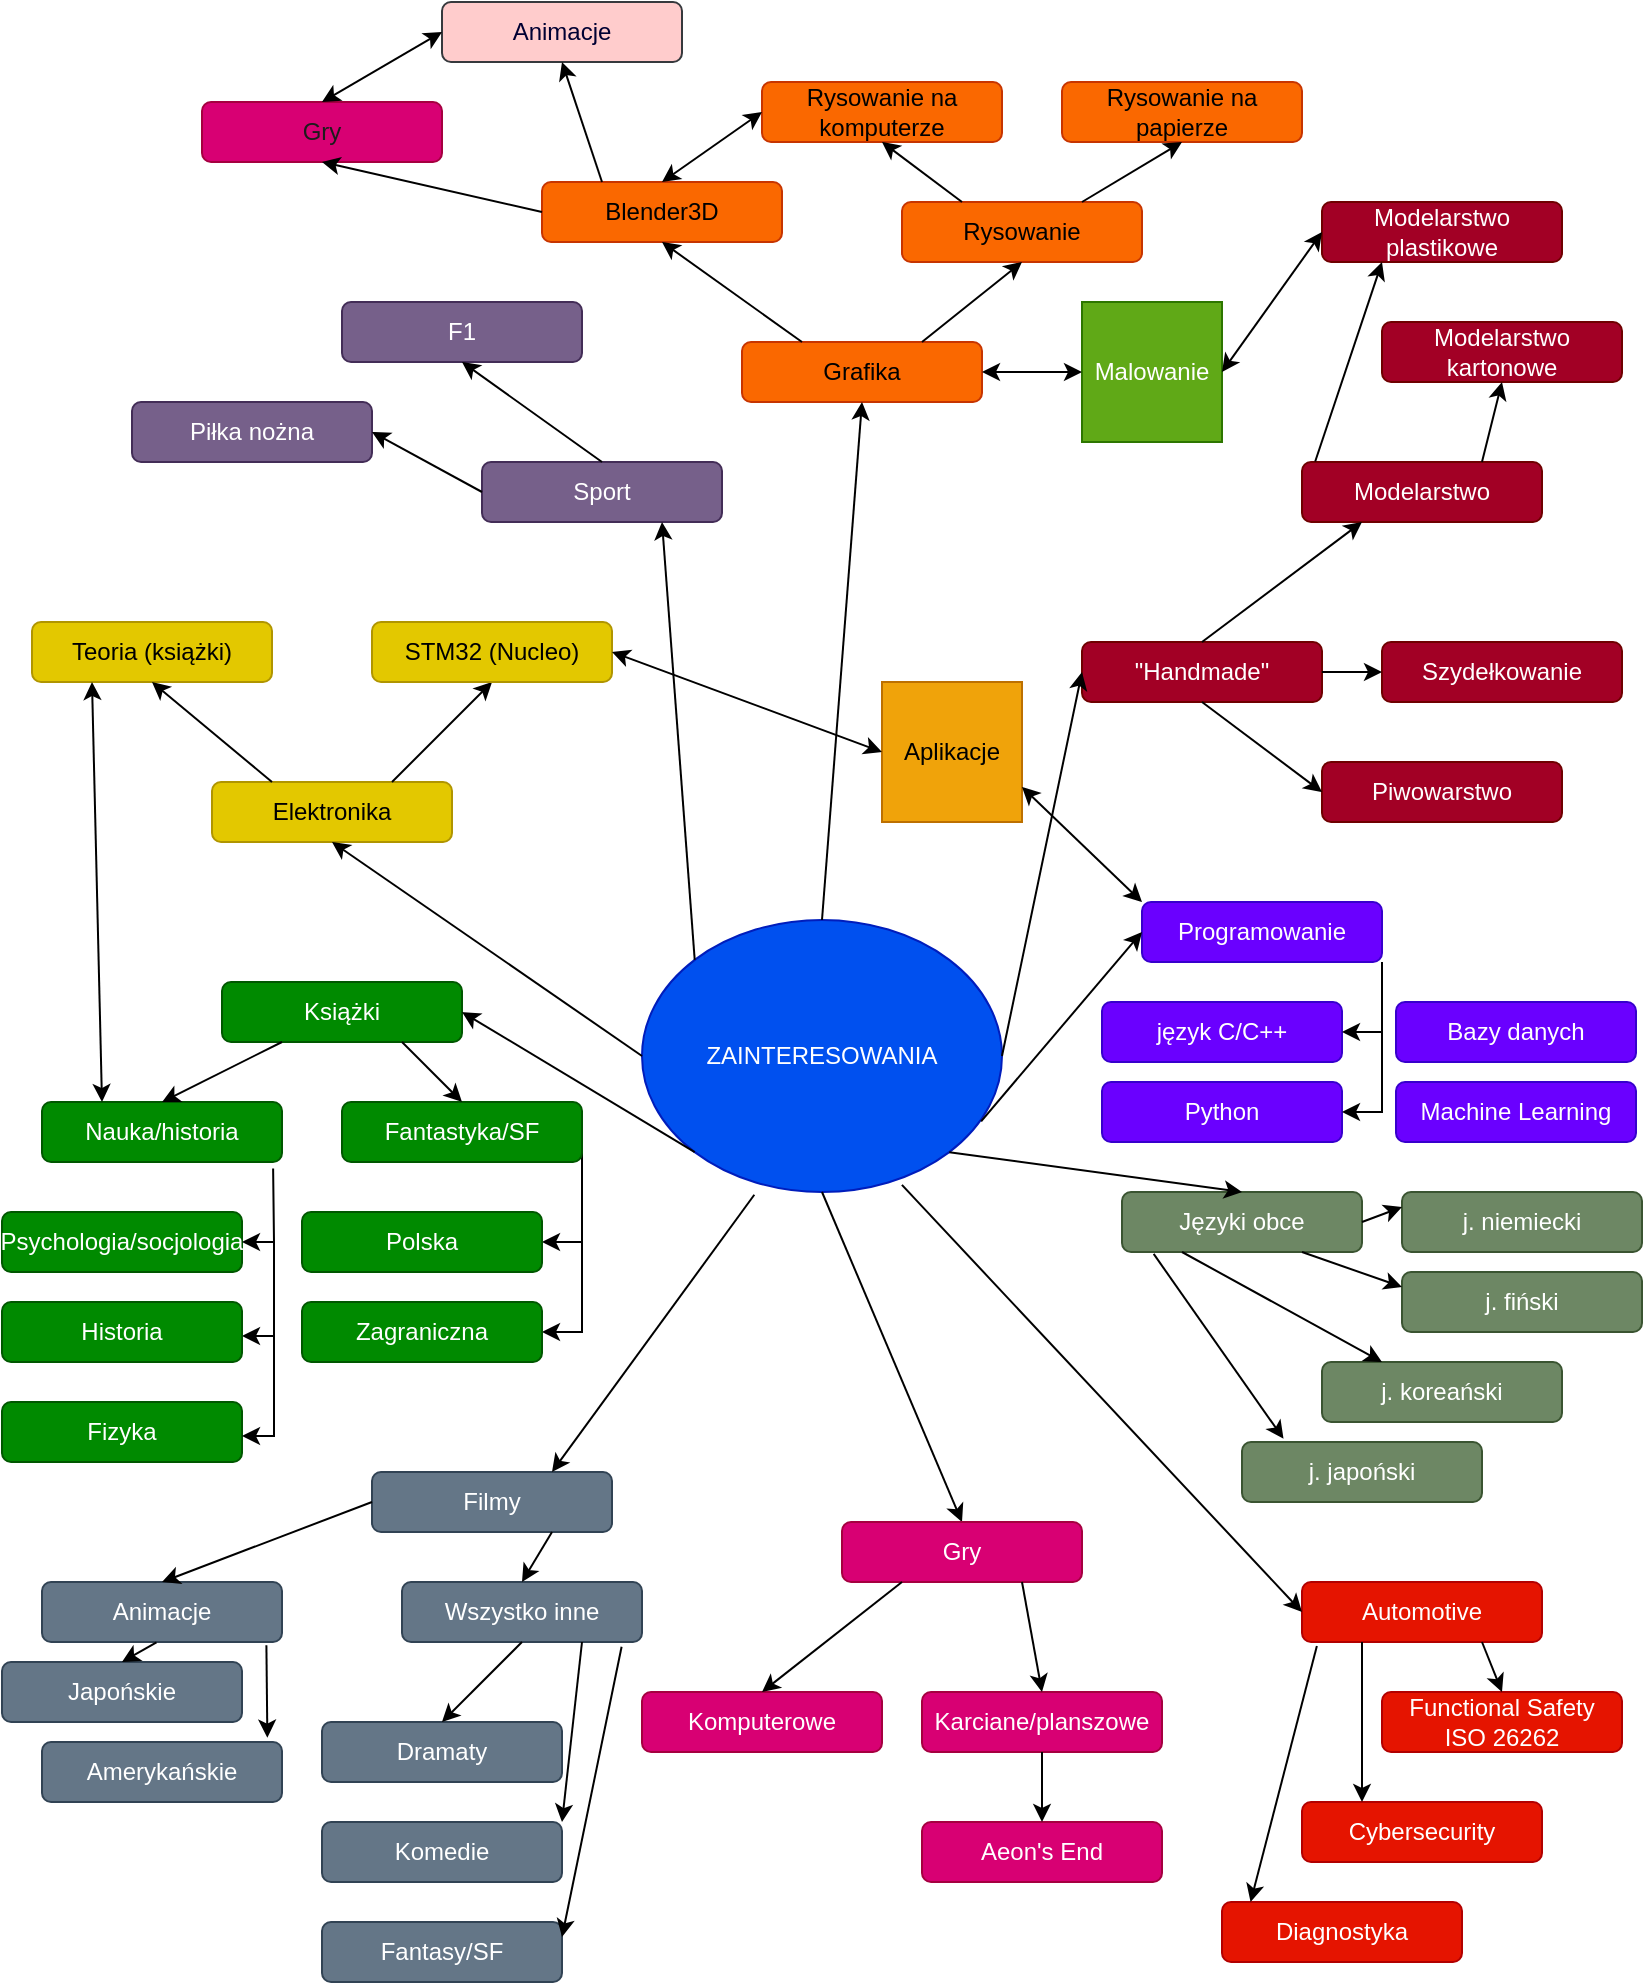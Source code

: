<mxfile version="21.5.0" type="github">
  <diagram name="Strona-1" id="uzaEDGoOtA-QUuguMvJQ">
    <mxGraphModel dx="1622" dy="927" grid="1" gridSize="10" guides="1" tooltips="1" connect="1" arrows="1" fold="1" page="1" pageScale="1" pageWidth="827" pageHeight="1169" math="0" shadow="0">
      <root>
        <mxCell id="0" />
        <mxCell id="1" parent="0" />
        <mxCell id="lXB5LoiNiUDFhyAUk85o-1" value="Elektronika" style="rounded=1;whiteSpace=wrap;html=1;fillColor=#e3c800;fontColor=#000000;strokeColor=#B09500;" vertex="1" parent="1">
          <mxGeometry x="115" y="490" width="120" height="30" as="geometry" />
        </mxCell>
        <mxCell id="lXB5LoiNiUDFhyAUk85o-2" value="" style="endArrow=classic;html=1;rounded=0;entryX=0.5;entryY=1;entryDx=0;entryDy=0;exitX=0.75;exitY=0;exitDx=0;exitDy=0;" edge="1" parent="1" source="lXB5LoiNiUDFhyAUk85o-1" target="lXB5LoiNiUDFhyAUk85o-3">
          <mxGeometry width="50" height="50" relative="1" as="geometry">
            <mxPoint x="245" y="380" as="sourcePoint" />
            <mxPoint x="105" y="300" as="targetPoint" />
          </mxGeometry>
        </mxCell>
        <mxCell id="lXB5LoiNiUDFhyAUk85o-3" value="STM32 (Nucleo)" style="rounded=1;whiteSpace=wrap;html=1;fillColor=#e3c800;fontColor=#000000;strokeColor=#B09500;" vertex="1" parent="1">
          <mxGeometry x="195" y="410" width="120" height="30" as="geometry" />
        </mxCell>
        <mxCell id="lXB5LoiNiUDFhyAUk85o-5" value="Grafika" style="rounded=1;whiteSpace=wrap;html=1;fillColor=#fa6800;fontColor=#000000;strokeColor=#C73500;" vertex="1" parent="1">
          <mxGeometry x="380" y="270" width="120" height="30" as="geometry" />
        </mxCell>
        <mxCell id="lXB5LoiNiUDFhyAUk85o-6" value="ZAINTERESOWANIA" style="ellipse;whiteSpace=wrap;html=1;fillColor=#0050ef;strokeColor=#001DBC;fontColor=#ffffff;" vertex="1" parent="1">
          <mxGeometry x="330" y="559" width="180" height="136" as="geometry" />
        </mxCell>
        <mxCell id="lXB5LoiNiUDFhyAUk85o-9" value="" style="endArrow=classic;html=1;rounded=0;exitX=0;exitY=0.5;exitDx=0;exitDy=0;entryX=0.5;entryY=1;entryDx=0;entryDy=0;" edge="1" parent="1" source="lXB5LoiNiUDFhyAUk85o-6" target="lXB5LoiNiUDFhyAUk85o-1">
          <mxGeometry width="50" height="50" relative="1" as="geometry">
            <mxPoint x="270" y="240" as="sourcePoint" />
            <mxPoint x="320" y="190" as="targetPoint" />
          </mxGeometry>
        </mxCell>
        <mxCell id="lXB5LoiNiUDFhyAUk85o-10" value="" style="endArrow=classic;html=1;rounded=0;entryX=0.5;entryY=1;entryDx=0;entryDy=0;exitX=0.5;exitY=0;exitDx=0;exitDy=0;" edge="1" parent="1" source="lXB5LoiNiUDFhyAUk85o-6" target="lXB5LoiNiUDFhyAUk85o-5">
          <mxGeometry width="50" height="50" relative="1" as="geometry">
            <mxPoint x="288" y="292" as="sourcePoint" />
            <mxPoint x="190" y="230" as="targetPoint" />
          </mxGeometry>
        </mxCell>
        <mxCell id="lXB5LoiNiUDFhyAUk85o-11" value="Teoria (książki)" style="rounded=1;whiteSpace=wrap;html=1;fillColor=#e3c800;fontColor=#000000;strokeColor=#B09500;" vertex="1" parent="1">
          <mxGeometry x="25" y="410" width="120" height="30" as="geometry" />
        </mxCell>
        <mxCell id="lXB5LoiNiUDFhyAUk85o-12" value="" style="endArrow=classic;html=1;rounded=0;exitX=0.25;exitY=0;exitDx=0;exitDy=0;entryX=0.5;entryY=1;entryDx=0;entryDy=0;" edge="1" parent="1" source="lXB5LoiNiUDFhyAUk85o-1" target="lXB5LoiNiUDFhyAUk85o-11">
          <mxGeometry width="50" height="50" relative="1" as="geometry">
            <mxPoint x="135" y="340" as="sourcePoint" />
            <mxPoint x="85" y="320" as="targetPoint" />
          </mxGeometry>
        </mxCell>
        <mxCell id="lXB5LoiNiUDFhyAUk85o-13" value="Rysowanie" style="rounded=1;whiteSpace=wrap;html=1;fillColor=#fa6800;fontColor=#000000;strokeColor=#C73500;" vertex="1" parent="1">
          <mxGeometry x="460" y="200" width="120" height="30" as="geometry" />
        </mxCell>
        <mxCell id="lXB5LoiNiUDFhyAUk85o-16" value="Blender3D" style="rounded=1;whiteSpace=wrap;html=1;fillColor=#fa6800;fontColor=#000000;strokeColor=#C73500;" vertex="1" parent="1">
          <mxGeometry x="280" y="190" width="120" height="30" as="geometry" />
        </mxCell>
        <mxCell id="lXB5LoiNiUDFhyAUk85o-20" value="" style="endArrow=classic;html=1;rounded=0;entryX=0.5;entryY=1;entryDx=0;entryDy=0;exitX=0.25;exitY=0;exitDx=0;exitDy=0;" edge="1" parent="1" source="lXB5LoiNiUDFhyAUk85o-5" target="lXB5LoiNiUDFhyAUk85o-16">
          <mxGeometry width="50" height="50" relative="1" as="geometry">
            <mxPoint x="340" y="310" as="sourcePoint" />
            <mxPoint x="390" y="260" as="targetPoint" />
          </mxGeometry>
        </mxCell>
        <mxCell id="lXB5LoiNiUDFhyAUk85o-21" value="" style="endArrow=classic;html=1;rounded=0;entryX=0.5;entryY=1;entryDx=0;entryDy=0;exitX=0.75;exitY=0;exitDx=0;exitDy=0;" edge="1" parent="1" source="lXB5LoiNiUDFhyAUk85o-5" target="lXB5LoiNiUDFhyAUk85o-13">
          <mxGeometry width="50" height="50" relative="1" as="geometry">
            <mxPoint x="420" y="280" as="sourcePoint" />
            <mxPoint x="370" y="240" as="targetPoint" />
          </mxGeometry>
        </mxCell>
        <mxCell id="lXB5LoiNiUDFhyAUk85o-23" value="Rysowanie na papierze" style="rounded=1;whiteSpace=wrap;html=1;fillColor=#fa6800;fontColor=#000000;strokeColor=#C73500;" vertex="1" parent="1">
          <mxGeometry x="540" y="140" width="120" height="30" as="geometry" />
        </mxCell>
        <mxCell id="lXB5LoiNiUDFhyAUk85o-25" value="Rysowanie na komputerze" style="rounded=1;whiteSpace=wrap;html=1;fillColor=#fa6800;fontColor=#000000;strokeColor=#C73500;" vertex="1" parent="1">
          <mxGeometry x="390" y="140" width="120" height="30" as="geometry" />
        </mxCell>
        <mxCell id="lXB5LoiNiUDFhyAUk85o-27" value="Książki" style="rounded=1;whiteSpace=wrap;html=1;fillColor=#008a00;fontColor=#ffffff;strokeColor=#005700;" vertex="1" parent="1">
          <mxGeometry x="120" y="590" width="120" height="30" as="geometry" />
        </mxCell>
        <mxCell id="lXB5LoiNiUDFhyAUk85o-28" value="" style="endArrow=classic;html=1;rounded=0;exitX=0;exitY=1;exitDx=0;exitDy=0;entryX=1;entryY=0.5;entryDx=0;entryDy=0;" edge="1" parent="1" source="lXB5LoiNiUDFhyAUk85o-6" target="lXB5LoiNiUDFhyAUk85o-27">
          <mxGeometry width="50" height="50" relative="1" as="geometry">
            <mxPoint x="390" y="410" as="sourcePoint" />
            <mxPoint x="210" y="360" as="targetPoint" />
          </mxGeometry>
        </mxCell>
        <mxCell id="lXB5LoiNiUDFhyAUk85o-73" style="edgeStyle=orthogonalEdgeStyle;rounded=0;orthogonalLoop=1;jettySize=auto;html=1;entryX=1;entryY=0.5;entryDx=0;entryDy=0;exitX=1;exitY=1;exitDx=0;exitDy=0;" edge="1" parent="1" source="lXB5LoiNiUDFhyAUk85o-29" target="lXB5LoiNiUDFhyAUk85o-71">
          <mxGeometry relative="1" as="geometry" />
        </mxCell>
        <mxCell id="lXB5LoiNiUDFhyAUk85o-75" style="edgeStyle=orthogonalEdgeStyle;rounded=0;orthogonalLoop=1;jettySize=auto;html=1;entryX=1;entryY=0.5;entryDx=0;entryDy=0;exitX=1;exitY=0.75;exitDx=0;exitDy=0;" edge="1" parent="1" source="lXB5LoiNiUDFhyAUk85o-29" target="lXB5LoiNiUDFhyAUk85o-72">
          <mxGeometry relative="1" as="geometry">
            <Array as="points">
              <mxPoint x="300" y="765" />
            </Array>
          </mxGeometry>
        </mxCell>
        <mxCell id="lXB5LoiNiUDFhyAUk85o-29" value="Fantastyka/SF" style="rounded=1;whiteSpace=wrap;html=1;fillColor=#008a00;fontColor=#ffffff;strokeColor=#005700;" vertex="1" parent="1">
          <mxGeometry x="180" y="650" width="120" height="30" as="geometry" />
        </mxCell>
        <mxCell id="lXB5LoiNiUDFhyAUk85o-30" value="Nauka/historia" style="rounded=1;whiteSpace=wrap;html=1;fillColor=#008a00;fontColor=#ffffff;strokeColor=#005700;" vertex="1" parent="1">
          <mxGeometry x="30" y="650" width="120" height="30" as="geometry" />
        </mxCell>
        <mxCell id="lXB5LoiNiUDFhyAUk85o-31" value="" style="endArrow=classic;html=1;rounded=0;exitX=0.75;exitY=1;exitDx=0;exitDy=0;entryX=0.5;entryY=0;entryDx=0;entryDy=0;" edge="1" parent="1" source="lXB5LoiNiUDFhyAUk85o-27" target="lXB5LoiNiUDFhyAUk85o-29">
          <mxGeometry width="50" height="50" relative="1" as="geometry">
            <mxPoint x="240" y="520" as="sourcePoint" />
            <mxPoint x="290" y="490" as="targetPoint" />
          </mxGeometry>
        </mxCell>
        <mxCell id="lXB5LoiNiUDFhyAUk85o-32" value="" style="endArrow=classic;html=1;rounded=0;exitX=0.25;exitY=1;exitDx=0;exitDy=0;entryX=0.5;entryY=0;entryDx=0;entryDy=0;" edge="1" parent="1" source="lXB5LoiNiUDFhyAUk85o-27" target="lXB5LoiNiUDFhyAUk85o-30">
          <mxGeometry width="50" height="50" relative="1" as="geometry">
            <mxPoint x="220" y="630" as="sourcePoint" />
            <mxPoint x="270" y="660" as="targetPoint" />
          </mxGeometry>
        </mxCell>
        <mxCell id="lXB5LoiNiUDFhyAUk85o-33" value="&quot;Handmade&quot;" style="rounded=1;whiteSpace=wrap;html=1;fillColor=#a20025;fontColor=#ffffff;strokeColor=#6F0000;" vertex="1" parent="1">
          <mxGeometry x="550" y="420" width="120" height="30" as="geometry" />
        </mxCell>
        <mxCell id="lXB5LoiNiUDFhyAUk85o-34" value="Modelarstwo" style="rounded=1;whiteSpace=wrap;html=1;fillColor=#a20025;fontColor=#ffffff;strokeColor=#6F0000;" vertex="1" parent="1">
          <mxGeometry x="660" y="330" width="120" height="30" as="geometry" />
        </mxCell>
        <mxCell id="lXB5LoiNiUDFhyAUk85o-35" value="Szydełkowanie" style="rounded=1;whiteSpace=wrap;html=1;fillColor=#a20025;fontColor=#ffffff;strokeColor=#6F0000;" vertex="1" parent="1">
          <mxGeometry x="700" y="420" width="120" height="30" as="geometry" />
        </mxCell>
        <mxCell id="lXB5LoiNiUDFhyAUk85o-36" value="Modelarstwo kartonowe" style="rounded=1;whiteSpace=wrap;html=1;fillColor=#a20025;fontColor=#ffffff;strokeColor=#6F0000;" vertex="1" parent="1">
          <mxGeometry x="700" y="260" width="120" height="30" as="geometry" />
        </mxCell>
        <mxCell id="lXB5LoiNiUDFhyAUk85o-37" value="Modelarstwo plastikowe" style="rounded=1;whiteSpace=wrap;html=1;fillColor=#a20025;fontColor=#ffffff;strokeColor=#6F0000;" vertex="1" parent="1">
          <mxGeometry x="670" y="200" width="120" height="30" as="geometry" />
        </mxCell>
        <mxCell id="lXB5LoiNiUDFhyAUk85o-38" value="" style="endArrow=classic;html=1;rounded=0;entryX=0.25;entryY=1;entryDx=0;entryDy=0;exitX=0.5;exitY=0;exitDx=0;exitDy=0;" edge="1" parent="1" source="lXB5LoiNiUDFhyAUk85o-33" target="lXB5LoiNiUDFhyAUk85o-34">
          <mxGeometry width="50" height="50" relative="1" as="geometry">
            <mxPoint x="450" y="370" as="sourcePoint" />
            <mxPoint x="450" y="310" as="targetPoint" />
          </mxGeometry>
        </mxCell>
        <mxCell id="lXB5LoiNiUDFhyAUk85o-39" value="" style="endArrow=classic;html=1;rounded=0;entryX=0.5;entryY=1;entryDx=0;entryDy=0;exitX=0.75;exitY=0;exitDx=0;exitDy=0;" edge="1" parent="1" source="lXB5LoiNiUDFhyAUk85o-34" target="lXB5LoiNiUDFhyAUk85o-36">
          <mxGeometry width="50" height="50" relative="1" as="geometry">
            <mxPoint x="610" y="380" as="sourcePoint" />
            <mxPoint x="710" y="340" as="targetPoint" />
          </mxGeometry>
        </mxCell>
        <mxCell id="lXB5LoiNiUDFhyAUk85o-41" value="Malowanie" style="whiteSpace=wrap;html=1;aspect=fixed;fillColor=#60a917;fontColor=#ffffff;strokeColor=#2D7600;" vertex="1" parent="1">
          <mxGeometry x="550" y="250" width="70" height="70" as="geometry" />
        </mxCell>
        <mxCell id="lXB5LoiNiUDFhyAUk85o-42" value="" style="endArrow=classic;startArrow=classic;html=1;rounded=0;exitX=1;exitY=0.5;exitDx=0;exitDy=0;" edge="1" parent="1" source="lXB5LoiNiUDFhyAUk85o-5" target="lXB5LoiNiUDFhyAUk85o-41">
          <mxGeometry width="50" height="50" relative="1" as="geometry">
            <mxPoint x="490" y="420" as="sourcePoint" />
            <mxPoint x="540" y="370" as="targetPoint" />
          </mxGeometry>
        </mxCell>
        <mxCell id="lXB5LoiNiUDFhyAUk85o-43" value="" style="endArrow=classic;startArrow=classic;html=1;rounded=0;exitX=1;exitY=0.5;exitDx=0;exitDy=0;entryX=0;entryY=0.5;entryDx=0;entryDy=0;" edge="1" parent="1" source="lXB5LoiNiUDFhyAUk85o-41" target="lXB5LoiNiUDFhyAUk85o-37">
          <mxGeometry width="50" height="50" relative="1" as="geometry">
            <mxPoint x="510" y="295" as="sourcePoint" />
            <mxPoint x="560" y="295" as="targetPoint" />
          </mxGeometry>
        </mxCell>
        <mxCell id="lXB5LoiNiUDFhyAUk85o-44" value="" style="endArrow=classic;html=1;rounded=0;entryX=0;entryY=0.5;entryDx=0;entryDy=0;exitX=1;exitY=0.5;exitDx=0;exitDy=0;" edge="1" parent="1" source="lXB5LoiNiUDFhyAUk85o-6" target="lXB5LoiNiUDFhyAUk85o-33">
          <mxGeometry width="50" height="50" relative="1" as="geometry">
            <mxPoint x="450" y="370" as="sourcePoint" />
            <mxPoint x="450" y="310" as="targetPoint" />
          </mxGeometry>
        </mxCell>
        <mxCell id="lXB5LoiNiUDFhyAUk85o-45" value="" style="endArrow=classic;html=1;rounded=0;exitX=1;exitY=0.5;exitDx=0;exitDy=0;" edge="1" parent="1" source="lXB5LoiNiUDFhyAUk85o-33" target="lXB5LoiNiUDFhyAUk85o-35">
          <mxGeometry width="50" height="50" relative="1" as="geometry">
            <mxPoint x="610" y="380" as="sourcePoint" />
            <mxPoint x="710" y="340" as="targetPoint" />
          </mxGeometry>
        </mxCell>
        <mxCell id="lXB5LoiNiUDFhyAUk85o-46" value="" style="endArrow=classic;startArrow=classic;html=1;rounded=0;entryX=0.25;entryY=1;entryDx=0;entryDy=0;exitX=0.25;exitY=0;exitDx=0;exitDy=0;" edge="1" parent="1" source="lXB5LoiNiUDFhyAUk85o-30" target="lXB5LoiNiUDFhyAUk85o-11">
          <mxGeometry width="50" height="50" relative="1" as="geometry">
            <mxPoint x="380" y="460" as="sourcePoint" />
            <mxPoint x="430" y="410" as="targetPoint" />
          </mxGeometry>
        </mxCell>
        <mxCell id="lXB5LoiNiUDFhyAUk85o-47" value="" style="endArrow=classic;html=1;rounded=0;entryX=0.25;entryY=1;entryDx=0;entryDy=0;exitX=0.055;exitY=-0.008;exitDx=0;exitDy=0;exitPerimeter=0;" edge="1" parent="1" source="lXB5LoiNiUDFhyAUk85o-34" target="lXB5LoiNiUDFhyAUk85o-37">
          <mxGeometry width="50" height="50" relative="1" as="geometry">
            <mxPoint x="710" y="310" as="sourcePoint" />
            <mxPoint x="730" y="290" as="targetPoint" />
          </mxGeometry>
        </mxCell>
        <mxCell id="lXB5LoiNiUDFhyAUk85o-50" value="" style="endArrow=classic;html=1;rounded=0;entryX=0.5;entryY=1;entryDx=0;entryDy=0;exitX=0.75;exitY=0;exitDx=0;exitDy=0;" edge="1" parent="1" source="lXB5LoiNiUDFhyAUk85o-13" target="lXB5LoiNiUDFhyAUk85o-23">
          <mxGeometry width="50" height="50" relative="1" as="geometry">
            <mxPoint x="480" y="280" as="sourcePoint" />
            <mxPoint x="530" y="240" as="targetPoint" />
          </mxGeometry>
        </mxCell>
        <mxCell id="lXB5LoiNiUDFhyAUk85o-51" value="" style="endArrow=classic;html=1;rounded=0;entryX=0.5;entryY=1;entryDx=0;entryDy=0;exitX=0.25;exitY=0;exitDx=0;exitDy=0;" edge="1" parent="1" source="lXB5LoiNiUDFhyAUk85o-13" target="lXB5LoiNiUDFhyAUk85o-25">
          <mxGeometry width="50" height="50" relative="1" as="geometry">
            <mxPoint x="560" y="210" as="sourcePoint" />
            <mxPoint x="610" y="180" as="targetPoint" />
          </mxGeometry>
        </mxCell>
        <mxCell id="lXB5LoiNiUDFhyAUk85o-52" value="" style="endArrow=classic;startArrow=classic;html=1;rounded=0;exitX=0.5;exitY=0;exitDx=0;exitDy=0;entryX=0;entryY=0.5;entryDx=0;entryDy=0;" edge="1" parent="1" source="lXB5LoiNiUDFhyAUk85o-16" target="lXB5LoiNiUDFhyAUk85o-25">
          <mxGeometry width="50" height="50" relative="1" as="geometry">
            <mxPoint x="380" y="380" as="sourcePoint" />
            <mxPoint x="430" y="330" as="targetPoint" />
          </mxGeometry>
        </mxCell>
        <mxCell id="lXB5LoiNiUDFhyAUk85o-53" value="&lt;font color=&quot;#000033&quot;&gt;Animacje&lt;/font&gt;" style="rounded=1;whiteSpace=wrap;html=1;fillColor=#ffcccc;strokeColor=#36393d;" vertex="1" parent="1">
          <mxGeometry x="230" y="100" width="120" height="30" as="geometry" />
        </mxCell>
        <mxCell id="lXB5LoiNiUDFhyAUk85o-54" value="&lt;font color=&quot;#1c1c1c&quot;&gt;Gry&lt;/font&gt;" style="rounded=1;whiteSpace=wrap;html=1;fillColor=#d80073;strokeColor=#A50040;fontColor=#ffffff;" vertex="1" parent="1">
          <mxGeometry x="110" y="150" width="120" height="30" as="geometry" />
        </mxCell>
        <mxCell id="lXB5LoiNiUDFhyAUk85o-55" value="" style="endArrow=classic;html=1;rounded=0;entryX=0.5;entryY=1;entryDx=0;entryDy=0;exitX=0;exitY=0.5;exitDx=0;exitDy=0;" edge="1" parent="1" source="lXB5LoiNiUDFhyAUk85o-16" target="lXB5LoiNiUDFhyAUk85o-54">
          <mxGeometry width="50" height="50" relative="1" as="geometry">
            <mxPoint x="290" y="260" as="sourcePoint" />
            <mxPoint x="220" y="210" as="targetPoint" />
          </mxGeometry>
        </mxCell>
        <mxCell id="lXB5LoiNiUDFhyAUk85o-56" value="" style="endArrow=classic;html=1;rounded=0;entryX=0.5;entryY=1;entryDx=0;entryDy=0;exitX=0.25;exitY=0;exitDx=0;exitDy=0;" edge="1" parent="1" source="lXB5LoiNiUDFhyAUk85o-16" target="lXB5LoiNiUDFhyAUk85o-53">
          <mxGeometry width="50" height="50" relative="1" as="geometry">
            <mxPoint x="290" y="215" as="sourcePoint" />
            <mxPoint x="190" y="190" as="targetPoint" />
          </mxGeometry>
        </mxCell>
        <mxCell id="lXB5LoiNiUDFhyAUk85o-57" value="" style="endArrow=classic;startArrow=classic;html=1;rounded=0;exitX=0.5;exitY=0;exitDx=0;exitDy=0;entryX=0;entryY=0.5;entryDx=0;entryDy=0;" edge="1" parent="1" source="lXB5LoiNiUDFhyAUk85o-54" target="lXB5LoiNiUDFhyAUk85o-53">
          <mxGeometry width="50" height="50" relative="1" as="geometry">
            <mxPoint x="170" y="150" as="sourcePoint" />
            <mxPoint x="220" y="115" as="targetPoint" />
          </mxGeometry>
        </mxCell>
        <mxCell id="lXB5LoiNiUDFhyAUk85o-58" value="Piwowarstwo" style="rounded=1;whiteSpace=wrap;html=1;fillColor=#a20025;fontColor=#ffffff;strokeColor=#6F0000;" vertex="1" parent="1">
          <mxGeometry x="670" y="480" width="120" height="30" as="geometry" />
        </mxCell>
        <mxCell id="lXB5LoiNiUDFhyAUk85o-59" value="" style="endArrow=classic;html=1;rounded=0;entryX=0;entryY=0.5;entryDx=0;entryDy=0;exitX=0.5;exitY=1;exitDx=0;exitDy=0;" edge="1" parent="1" source="lXB5LoiNiUDFhyAUk85o-33" target="lXB5LoiNiUDFhyAUk85o-58">
          <mxGeometry width="50" height="50" relative="1" as="geometry">
            <mxPoint x="600" y="465" as="sourcePoint" />
            <mxPoint x="650" y="500" as="targetPoint" />
          </mxGeometry>
        </mxCell>
        <mxCell id="lXB5LoiNiUDFhyAUk85o-60" value="Języki obce" style="rounded=1;whiteSpace=wrap;html=1;fillColor=#6d8764;fontColor=#ffffff;strokeColor=#3A5431;" vertex="1" parent="1">
          <mxGeometry x="570" y="695" width="120" height="30" as="geometry" />
        </mxCell>
        <mxCell id="lXB5LoiNiUDFhyAUk85o-61" value="" style="endArrow=classic;html=1;rounded=0;entryX=0.5;entryY=0;entryDx=0;entryDy=0;exitX=1;exitY=1;exitDx=0;exitDy=0;" edge="1" parent="1" source="lXB5LoiNiUDFhyAUk85o-6" target="lXB5LoiNiUDFhyAUk85o-60">
          <mxGeometry width="50" height="50" relative="1" as="geometry">
            <mxPoint x="510" y="410" as="sourcePoint" />
            <mxPoint x="560" y="445" as="targetPoint" />
          </mxGeometry>
        </mxCell>
        <mxCell id="lXB5LoiNiUDFhyAUk85o-62" value="j. japoński" style="rounded=1;whiteSpace=wrap;html=1;fillColor=#6d8764;fontColor=#ffffff;strokeColor=#3A5431;" vertex="1" parent="1">
          <mxGeometry x="630" y="820" width="120" height="30" as="geometry" />
        </mxCell>
        <mxCell id="lXB5LoiNiUDFhyAUk85o-63" value="j. niemiecki" style="rounded=1;whiteSpace=wrap;html=1;fillColor=#6d8764;fontColor=#ffffff;strokeColor=#3A5431;" vertex="1" parent="1">
          <mxGeometry x="710" y="695" width="120" height="30" as="geometry" />
        </mxCell>
        <mxCell id="lXB5LoiNiUDFhyAUk85o-64" value="j. koreański" style="rounded=1;whiteSpace=wrap;html=1;fillColor=#6d8764;fontColor=#ffffff;strokeColor=#3A5431;" vertex="1" parent="1">
          <mxGeometry x="670" y="780" width="120" height="30" as="geometry" />
        </mxCell>
        <mxCell id="lXB5LoiNiUDFhyAUk85o-65" value="j. fiński" style="rounded=1;whiteSpace=wrap;html=1;fillColor=#6d8764;fontColor=#ffffff;strokeColor=#3A5431;" vertex="1" parent="1">
          <mxGeometry x="710" y="735" width="120" height="30" as="geometry" />
        </mxCell>
        <mxCell id="lXB5LoiNiUDFhyAUk85o-66" value="" style="endArrow=classic;html=1;rounded=0;entryX=0.173;entryY=-0.053;entryDx=0;entryDy=0;exitX=0.132;exitY=1.032;exitDx=0;exitDy=0;exitPerimeter=0;entryPerimeter=0;" edge="1" parent="1" source="lXB5LoiNiUDFhyAUk85o-60" target="lXB5LoiNiUDFhyAUk85o-62">
          <mxGeometry width="50" height="50" relative="1" as="geometry">
            <mxPoint x="552" y="668" as="sourcePoint" />
            <mxPoint x="610" y="740" as="targetPoint" />
          </mxGeometry>
        </mxCell>
        <mxCell id="lXB5LoiNiUDFhyAUk85o-67" value="" style="endArrow=classic;html=1;rounded=0;entryX=0.25;entryY=0;entryDx=0;entryDy=0;exitX=0.25;exitY=1;exitDx=0;exitDy=0;" edge="1" parent="1" source="lXB5LoiNiUDFhyAUk85o-60" target="lXB5LoiNiUDFhyAUk85o-64">
          <mxGeometry width="50" height="50" relative="1" as="geometry">
            <mxPoint x="550" y="770" as="sourcePoint" />
            <mxPoint x="500" y="800" as="targetPoint" />
          </mxGeometry>
        </mxCell>
        <mxCell id="lXB5LoiNiUDFhyAUk85o-69" value="" style="endArrow=classic;html=1;rounded=0;entryX=0;entryY=0.25;entryDx=0;entryDy=0;exitX=0.75;exitY=1;exitDx=0;exitDy=0;" edge="1" parent="1" source="lXB5LoiNiUDFhyAUk85o-60" target="lXB5LoiNiUDFhyAUk85o-65">
          <mxGeometry width="50" height="50" relative="1" as="geometry">
            <mxPoint x="630" y="770" as="sourcePoint" />
            <mxPoint x="590" y="850" as="targetPoint" />
          </mxGeometry>
        </mxCell>
        <mxCell id="lXB5LoiNiUDFhyAUk85o-70" value="" style="endArrow=classic;html=1;rounded=0;entryX=0;entryY=0.25;entryDx=0;entryDy=0;exitX=1;exitY=0.5;exitDx=0;exitDy=0;" edge="1" parent="1" source="lXB5LoiNiUDFhyAUk85o-60" target="lXB5LoiNiUDFhyAUk85o-63">
          <mxGeometry width="50" height="50" relative="1" as="geometry">
            <mxPoint x="640" y="770" as="sourcePoint" />
            <mxPoint x="690" y="850" as="targetPoint" />
          </mxGeometry>
        </mxCell>
        <mxCell id="lXB5LoiNiUDFhyAUk85o-71" value="Polska" style="rounded=1;whiteSpace=wrap;html=1;fillColor=#008a00;fontColor=#ffffff;strokeColor=#005700;" vertex="1" parent="1">
          <mxGeometry x="160" y="705" width="120" height="30" as="geometry" />
        </mxCell>
        <mxCell id="lXB5LoiNiUDFhyAUk85o-72" value="Zagraniczna" style="rounded=1;whiteSpace=wrap;html=1;fillColor=#008a00;fontColor=#ffffff;strokeColor=#005700;" vertex="1" parent="1">
          <mxGeometry x="160" y="750" width="120" height="30" as="geometry" />
        </mxCell>
        <mxCell id="lXB5LoiNiUDFhyAUk85o-76" value="Psychologia/socjologia" style="rounded=1;whiteSpace=wrap;html=1;fillColor=#008a00;fontColor=#ffffff;strokeColor=#005700;" vertex="1" parent="1">
          <mxGeometry x="10" y="705" width="120" height="30" as="geometry" />
        </mxCell>
        <mxCell id="lXB5LoiNiUDFhyAUk85o-78" value="Fizyka" style="rounded=1;whiteSpace=wrap;html=1;fillColor=#008a00;fontColor=#ffffff;strokeColor=#005700;" vertex="1" parent="1">
          <mxGeometry x="10" y="800" width="120" height="30" as="geometry" />
        </mxCell>
        <mxCell id="lXB5LoiNiUDFhyAUk85o-80" value="" style="endArrow=classic;html=1;rounded=0;exitX=0.963;exitY=1.107;exitDx=0;exitDy=0;entryX=1;entryY=0.5;entryDx=0;entryDy=0;exitPerimeter=0;" edge="1" parent="1" source="lXB5LoiNiUDFhyAUk85o-30" target="lXB5LoiNiUDFhyAUk85o-76">
          <mxGeometry width="50" height="50" relative="1" as="geometry">
            <mxPoint x="160" y="630" as="sourcePoint" />
            <mxPoint x="100" y="660" as="targetPoint" />
            <Array as="points">
              <mxPoint x="146" y="720" />
            </Array>
          </mxGeometry>
        </mxCell>
        <mxCell id="lXB5LoiNiUDFhyAUk85o-82" value="" style="endArrow=classic;html=1;rounded=0;" edge="1" parent="1">
          <mxGeometry width="50" height="50" relative="1" as="geometry">
            <mxPoint x="146" y="720" as="sourcePoint" />
            <mxPoint x="130" y="767" as="targetPoint" />
            <Array as="points">
              <mxPoint x="146" y="767" />
            </Array>
          </mxGeometry>
        </mxCell>
        <mxCell id="lXB5LoiNiUDFhyAUk85o-83" value="" style="endArrow=classic;html=1;rounded=0;" edge="1" parent="1">
          <mxGeometry width="50" height="50" relative="1" as="geometry">
            <mxPoint x="146" y="760" as="sourcePoint" />
            <mxPoint x="130" y="817" as="targetPoint" />
            <Array as="points">
              <mxPoint x="146" y="817" />
            </Array>
          </mxGeometry>
        </mxCell>
        <mxCell id="lXB5LoiNiUDFhyAUk85o-84" value="Historia" style="rounded=1;whiteSpace=wrap;html=1;fillColor=#008a00;fontColor=#ffffff;strokeColor=#005700;" vertex="1" parent="1">
          <mxGeometry x="10" y="750" width="120" height="30" as="geometry" />
        </mxCell>
        <mxCell id="lXB5LoiNiUDFhyAUk85o-86" value="Programowanie" style="rounded=1;whiteSpace=wrap;html=1;fillColor=#6a00ff;strokeColor=#3700CC;fontColor=#ffffff;" vertex="1" parent="1">
          <mxGeometry x="580" y="550" width="120" height="30" as="geometry" />
        </mxCell>
        <mxCell id="lXB5LoiNiUDFhyAUk85o-87" value="" style="endArrow=classic;html=1;rounded=0;exitX=0.942;exitY=0.74;exitDx=0;exitDy=0;exitPerimeter=0;entryX=0;entryY=0.5;entryDx=0;entryDy=0;" edge="1" parent="1" source="lXB5LoiNiUDFhyAUk85o-6" target="lXB5LoiNiUDFhyAUk85o-86">
          <mxGeometry width="50" height="50" relative="1" as="geometry">
            <mxPoint x="380" y="630" as="sourcePoint" />
            <mxPoint x="430" y="580" as="targetPoint" />
          </mxGeometry>
        </mxCell>
        <mxCell id="lXB5LoiNiUDFhyAUk85o-88" value="język C/C++" style="rounded=1;whiteSpace=wrap;html=1;fillColor=#6a00ff;strokeColor=#3700CC;fontColor=#ffffff;" vertex="1" parent="1">
          <mxGeometry x="560" y="600" width="120" height="30" as="geometry" />
        </mxCell>
        <mxCell id="lXB5LoiNiUDFhyAUk85o-89" value="Python" style="rounded=1;whiteSpace=wrap;html=1;fillColor=#6a00ff;strokeColor=#3700CC;fontColor=#ffffff;" vertex="1" parent="1">
          <mxGeometry x="560" y="640" width="120" height="30" as="geometry" />
        </mxCell>
        <mxCell id="lXB5LoiNiUDFhyAUk85o-91" value="" style="endArrow=classic;html=1;rounded=0;exitX=1;exitY=1;exitDx=0;exitDy=0;entryX=1;entryY=0.5;entryDx=0;entryDy=0;" edge="1" parent="1" source="lXB5LoiNiUDFhyAUk85o-86" target="lXB5LoiNiUDFhyAUk85o-88">
          <mxGeometry width="50" height="50" relative="1" as="geometry">
            <mxPoint x="736" y="600" as="sourcePoint" />
            <mxPoint x="720" y="647" as="targetPoint" />
            <Array as="points">
              <mxPoint x="700" y="615" />
            </Array>
          </mxGeometry>
        </mxCell>
        <mxCell id="lXB5LoiNiUDFhyAUk85o-92" value="" style="endArrow=classic;html=1;rounded=0;entryX=1;entryY=0.5;entryDx=0;entryDy=0;exitX=1;exitY=1;exitDx=0;exitDy=0;" edge="1" parent="1" source="lXB5LoiNiUDFhyAUk85o-86" target="lXB5LoiNiUDFhyAUk85o-89">
          <mxGeometry width="50" height="50" relative="1" as="geometry">
            <mxPoint x="742" y="610" as="sourcePoint" />
            <mxPoint x="706" y="655" as="targetPoint" />
            <Array as="points">
              <mxPoint x="700" y="655" />
            </Array>
          </mxGeometry>
        </mxCell>
        <mxCell id="lXB5LoiNiUDFhyAUk85o-93" value="" style="endArrow=classic;html=1;rounded=0;exitX=0.5;exitY=1;exitDx=0;exitDy=0;entryX=0.5;entryY=0;entryDx=0;entryDy=0;" edge="1" parent="1" source="lXB5LoiNiUDFhyAUk85o-6" target="lXB5LoiNiUDFhyAUk85o-94">
          <mxGeometry width="50" height="50" relative="1" as="geometry">
            <mxPoint x="452" y="598" as="sourcePoint" />
            <mxPoint x="320" y="910" as="targetPoint" />
          </mxGeometry>
        </mxCell>
        <mxCell id="lXB5LoiNiUDFhyAUk85o-94" value="Gry" style="rounded=1;whiteSpace=wrap;html=1;fillColor=#d80073;fontColor=#ffffff;strokeColor=#A50040;" vertex="1" parent="1">
          <mxGeometry x="430" y="860" width="120" height="30" as="geometry" />
        </mxCell>
        <mxCell id="lXB5LoiNiUDFhyAUk85o-95" value="Komputerowe" style="rounded=1;whiteSpace=wrap;html=1;fillColor=#d80073;fontColor=#ffffff;strokeColor=#A50040;" vertex="1" parent="1">
          <mxGeometry x="330" y="945" width="120" height="30" as="geometry" />
        </mxCell>
        <mxCell id="lXB5LoiNiUDFhyAUk85o-96" value="Karciane/planszowe" style="rounded=1;whiteSpace=wrap;html=1;fillColor=#d80073;fontColor=#ffffff;strokeColor=#A50040;" vertex="1" parent="1">
          <mxGeometry x="470" y="945" width="120" height="30" as="geometry" />
        </mxCell>
        <mxCell id="lXB5LoiNiUDFhyAUk85o-98" value="" style="endArrow=classic;html=1;rounded=0;entryX=0.5;entryY=0;entryDx=0;entryDy=0;exitX=0.25;exitY=1;exitDx=0;exitDy=0;" edge="1" parent="1" source="lXB5LoiNiUDFhyAUk85o-94" target="lXB5LoiNiUDFhyAUk85o-95">
          <mxGeometry width="50" height="50" relative="1" as="geometry">
            <mxPoint x="600" y="845" as="sourcePoint" />
            <mxPoint x="600" y="925" as="targetPoint" />
          </mxGeometry>
        </mxCell>
        <mxCell id="lXB5LoiNiUDFhyAUk85o-99" value="" style="endArrow=classic;html=1;rounded=0;entryX=0.5;entryY=0;entryDx=0;entryDy=0;exitX=0.75;exitY=1;exitDx=0;exitDy=0;" edge="1" parent="1" source="lXB5LoiNiUDFhyAUk85o-94" target="lXB5LoiNiUDFhyAUk85o-96">
          <mxGeometry width="50" height="50" relative="1" as="geometry">
            <mxPoint x="390" y="810" as="sourcePoint" />
            <mxPoint x="265" y="895" as="targetPoint" />
          </mxGeometry>
        </mxCell>
        <mxCell id="lXB5LoiNiUDFhyAUk85o-103" value="Sport" style="rounded=1;whiteSpace=wrap;html=1;fillColor=#76608a;fontColor=#ffffff;strokeColor=#432D57;" vertex="1" parent="1">
          <mxGeometry x="250" y="330" width="120" height="30" as="geometry" />
        </mxCell>
        <mxCell id="lXB5LoiNiUDFhyAUk85o-104" value="F1" style="rounded=1;whiteSpace=wrap;html=1;fillColor=#76608a;fontColor=#ffffff;strokeColor=#432D57;" vertex="1" parent="1">
          <mxGeometry x="180" y="250" width="120" height="30" as="geometry" />
        </mxCell>
        <mxCell id="lXB5LoiNiUDFhyAUk85o-105" value="Piłka nożna" style="rounded=1;whiteSpace=wrap;html=1;fillColor=#76608a;fontColor=#ffffff;strokeColor=#432D57;" vertex="1" parent="1">
          <mxGeometry x="75" y="300" width="120" height="30" as="geometry" />
        </mxCell>
        <mxCell id="lXB5LoiNiUDFhyAUk85o-106" value="" style="endArrow=classic;html=1;rounded=0;entryX=0.75;entryY=1;entryDx=0;entryDy=0;exitX=0;exitY=0;exitDx=0;exitDy=0;" edge="1" parent="1" source="lXB5LoiNiUDFhyAUk85o-6" target="lXB5LoiNiUDFhyAUk85o-103">
          <mxGeometry width="50" height="50" relative="1" as="geometry">
            <mxPoint x="424" y="560" as="sourcePoint" />
            <mxPoint x="450" y="310" as="targetPoint" />
          </mxGeometry>
        </mxCell>
        <mxCell id="lXB5LoiNiUDFhyAUk85o-107" value="" style="endArrow=classic;html=1;rounded=0;entryX=0.5;entryY=1;entryDx=0;entryDy=0;exitX=0.5;exitY=0;exitDx=0;exitDy=0;" edge="1" parent="1" source="lXB5LoiNiUDFhyAUk85o-103" target="lXB5LoiNiUDFhyAUk85o-104">
          <mxGeometry width="50" height="50" relative="1" as="geometry">
            <mxPoint x="420" y="280" as="sourcePoint" />
            <mxPoint x="350" y="230" as="targetPoint" />
          </mxGeometry>
        </mxCell>
        <mxCell id="lXB5LoiNiUDFhyAUk85o-108" value="" style="endArrow=classic;html=1;rounded=0;entryX=1;entryY=0.5;entryDx=0;entryDy=0;exitX=0;exitY=0.5;exitDx=0;exitDy=0;" edge="1" parent="1" source="lXB5LoiNiUDFhyAUk85o-103" target="lXB5LoiNiUDFhyAUk85o-105">
          <mxGeometry width="50" height="50" relative="1" as="geometry">
            <mxPoint x="320" y="340" as="sourcePoint" />
            <mxPoint x="250" y="290" as="targetPoint" />
          </mxGeometry>
        </mxCell>
        <mxCell id="lXB5LoiNiUDFhyAUk85o-109" value="Aplikacje" style="whiteSpace=wrap;html=1;aspect=fixed;fillColor=#f0a30a;fontColor=#000000;strokeColor=#BD7000;" vertex="1" parent="1">
          <mxGeometry x="450" y="440" width="70" height="70" as="geometry" />
        </mxCell>
        <mxCell id="lXB5LoiNiUDFhyAUk85o-110" value="" style="endArrow=classic;startArrow=classic;html=1;rounded=0;exitX=1;exitY=0.5;exitDx=0;exitDy=0;entryX=0;entryY=0.5;entryDx=0;entryDy=0;" edge="1" parent="1" source="lXB5LoiNiUDFhyAUk85o-3" target="lXB5LoiNiUDFhyAUk85o-109">
          <mxGeometry width="50" height="50" relative="1" as="geometry">
            <mxPoint x="510" y="295" as="sourcePoint" />
            <mxPoint x="560" y="295" as="targetPoint" />
          </mxGeometry>
        </mxCell>
        <mxCell id="lXB5LoiNiUDFhyAUk85o-111" value="" style="endArrow=classic;startArrow=classic;html=1;rounded=0;exitX=1;exitY=0.75;exitDx=0;exitDy=0;entryX=0;entryY=0;entryDx=0;entryDy=0;" edge="1" parent="1" source="lXB5LoiNiUDFhyAUk85o-109" target="lXB5LoiNiUDFhyAUk85o-86">
          <mxGeometry width="50" height="50" relative="1" as="geometry">
            <mxPoint x="325" y="435" as="sourcePoint" />
            <mxPoint x="430" y="495" as="targetPoint" />
          </mxGeometry>
        </mxCell>
        <mxCell id="lXB5LoiNiUDFhyAUk85o-112" value="Filmy" style="rounded=1;whiteSpace=wrap;html=1;fillColor=#647687;fontColor=#ffffff;strokeColor=#314354;" vertex="1" parent="1">
          <mxGeometry x="195" y="835" width="120" height="30" as="geometry" />
        </mxCell>
        <mxCell id="lXB5LoiNiUDFhyAUk85o-113" value="Animacje" style="rounded=1;whiteSpace=wrap;html=1;fillColor=#647687;fontColor=#ffffff;strokeColor=#314354;" vertex="1" parent="1">
          <mxGeometry x="30" y="890" width="120" height="30" as="geometry" />
        </mxCell>
        <mxCell id="lXB5LoiNiUDFhyAUk85o-114" value="Wszystko inne" style="rounded=1;whiteSpace=wrap;html=1;fillColor=#647687;fontColor=#ffffff;strokeColor=#314354;" vertex="1" parent="1">
          <mxGeometry x="210" y="890" width="120" height="30" as="geometry" />
        </mxCell>
        <mxCell id="lXB5LoiNiUDFhyAUk85o-115" value="" style="endArrow=classic;html=1;rounded=0;exitX=0.312;exitY=1.01;exitDx=0;exitDy=0;entryX=0.75;entryY=0;entryDx=0;entryDy=0;exitPerimeter=0;" edge="1" parent="1" source="lXB5LoiNiUDFhyAUk85o-6" target="lXB5LoiNiUDFhyAUk85o-112">
          <mxGeometry width="50" height="50" relative="1" as="geometry">
            <mxPoint x="400" y="674" as="sourcePoint" />
            <mxPoint x="500" y="870" as="targetPoint" />
          </mxGeometry>
        </mxCell>
        <mxCell id="lXB5LoiNiUDFhyAUk85o-116" value="" style="endArrow=classic;html=1;rounded=0;entryX=0.5;entryY=0;entryDx=0;entryDy=0;exitX=0;exitY=0.5;exitDx=0;exitDy=0;" edge="1" parent="1" source="lXB5LoiNiUDFhyAUk85o-112" target="lXB5LoiNiUDFhyAUk85o-113">
          <mxGeometry width="50" height="50" relative="1" as="geometry">
            <mxPoint x="470" y="900" as="sourcePoint" />
            <mxPoint x="400" y="955" as="targetPoint" />
          </mxGeometry>
        </mxCell>
        <mxCell id="lXB5LoiNiUDFhyAUk85o-117" value="" style="endArrow=classic;html=1;rounded=0;entryX=0.5;entryY=0;entryDx=0;entryDy=0;exitX=0.75;exitY=1;exitDx=0;exitDy=0;" edge="1" parent="1" source="lXB5LoiNiUDFhyAUk85o-112" target="lXB5LoiNiUDFhyAUk85o-114">
          <mxGeometry width="50" height="50" relative="1" as="geometry">
            <mxPoint x="205" y="860" as="sourcePoint" />
            <mxPoint x="140" y="900" as="targetPoint" />
          </mxGeometry>
        </mxCell>
        <mxCell id="lXB5LoiNiUDFhyAUk85o-118" value="Dramaty" style="rounded=1;whiteSpace=wrap;html=1;fillColor=#647687;fontColor=#ffffff;strokeColor=#314354;" vertex="1" parent="1">
          <mxGeometry x="170" y="960" width="120" height="30" as="geometry" />
        </mxCell>
        <mxCell id="lXB5LoiNiUDFhyAUk85o-119" value="Komedie" style="rounded=1;whiteSpace=wrap;html=1;fillColor=#647687;fontColor=#ffffff;strokeColor=#314354;" vertex="1" parent="1">
          <mxGeometry x="170" y="1010" width="120" height="30" as="geometry" />
        </mxCell>
        <mxCell id="lXB5LoiNiUDFhyAUk85o-120" value="Fantasy/SF" style="rounded=1;whiteSpace=wrap;html=1;fillColor=#647687;fontColor=#ffffff;strokeColor=#314354;" vertex="1" parent="1">
          <mxGeometry x="170" y="1060" width="120" height="30" as="geometry" />
        </mxCell>
        <mxCell id="lXB5LoiNiUDFhyAUk85o-121" value="" style="endArrow=classic;html=1;rounded=0;exitX=0.5;exitY=1;exitDx=0;exitDy=0;entryX=0.5;entryY=0;entryDx=0;entryDy=0;" edge="1" parent="1" source="lXB5LoiNiUDFhyAUk85o-114" target="lXB5LoiNiUDFhyAUk85o-118">
          <mxGeometry width="50" height="50" relative="1" as="geometry">
            <mxPoint x="295" y="875" as="sourcePoint" />
            <mxPoint x="250" y="900" as="targetPoint" />
          </mxGeometry>
        </mxCell>
        <mxCell id="lXB5LoiNiUDFhyAUk85o-122" value="" style="endArrow=classic;html=1;rounded=0;exitX=0.75;exitY=1;exitDx=0;exitDy=0;entryX=1;entryY=0;entryDx=0;entryDy=0;" edge="1" parent="1" source="lXB5LoiNiUDFhyAUk85o-114" target="lXB5LoiNiUDFhyAUk85o-119">
          <mxGeometry width="50" height="50" relative="1" as="geometry">
            <mxPoint x="250" y="930" as="sourcePoint" />
            <mxPoint x="210" y="950" as="targetPoint" />
          </mxGeometry>
        </mxCell>
        <mxCell id="lXB5LoiNiUDFhyAUk85o-123" value="" style="endArrow=classic;html=1;rounded=0;exitX=0.915;exitY=1.08;exitDx=0;exitDy=0;entryX=1;entryY=0.25;entryDx=0;entryDy=0;exitPerimeter=0;" edge="1" parent="1" source="lXB5LoiNiUDFhyAUk85o-114" target="lXB5LoiNiUDFhyAUk85o-120">
          <mxGeometry width="50" height="50" relative="1" as="geometry">
            <mxPoint x="280" y="930" as="sourcePoint" />
            <mxPoint x="270" y="1000" as="targetPoint" />
          </mxGeometry>
        </mxCell>
        <mxCell id="lXB5LoiNiUDFhyAUk85o-124" value="Aeon&#39;s End" style="rounded=1;whiteSpace=wrap;html=1;fillColor=#d80073;fontColor=#ffffff;strokeColor=#A50040;" vertex="1" parent="1">
          <mxGeometry x="470" y="1010" width="120" height="30" as="geometry" />
        </mxCell>
        <mxCell id="lXB5LoiNiUDFhyAUk85o-125" style="edgeStyle=orthogonalEdgeStyle;rounded=0;orthogonalLoop=1;jettySize=auto;html=1;exitX=0.5;exitY=1;exitDx=0;exitDy=0;" edge="1" parent="1" source="lXB5LoiNiUDFhyAUk85o-124" target="lXB5LoiNiUDFhyAUk85o-124">
          <mxGeometry relative="1" as="geometry" />
        </mxCell>
        <mxCell id="lXB5LoiNiUDFhyAUk85o-126" value="" style="endArrow=classic;html=1;rounded=0;entryX=0.5;entryY=0;entryDx=0;entryDy=0;exitX=0.5;exitY=1;exitDx=0;exitDy=0;" edge="1" parent="1" source="lXB5LoiNiUDFhyAUk85o-96" target="lXB5LoiNiUDFhyAUk85o-124">
          <mxGeometry width="50" height="50" relative="1" as="geometry">
            <mxPoint x="530" y="900" as="sourcePoint" />
            <mxPoint x="540" y="955" as="targetPoint" />
          </mxGeometry>
        </mxCell>
        <mxCell id="lXB5LoiNiUDFhyAUk85o-127" value="Japońskie" style="rounded=1;whiteSpace=wrap;html=1;fillColor=#647687;fontColor=#ffffff;strokeColor=#314354;" vertex="1" parent="1">
          <mxGeometry x="10" y="930" width="120" height="30" as="geometry" />
        </mxCell>
        <mxCell id="lXB5LoiNiUDFhyAUk85o-128" value="Amerykańskie" style="rounded=1;whiteSpace=wrap;html=1;fillColor=#647687;fontColor=#ffffff;strokeColor=#314354;" vertex="1" parent="1">
          <mxGeometry x="30" y="970" width="120" height="30" as="geometry" />
        </mxCell>
        <mxCell id="lXB5LoiNiUDFhyAUk85o-129" value="" style="endArrow=classic;html=1;rounded=0;exitX=0.477;exitY=1.008;exitDx=0;exitDy=0;entryX=0.5;entryY=0;entryDx=0;entryDy=0;exitPerimeter=0;" edge="1" parent="1" source="lXB5LoiNiUDFhyAUk85o-113" target="lXB5LoiNiUDFhyAUk85o-127">
          <mxGeometry width="50" height="50" relative="1" as="geometry">
            <mxPoint x="280" y="930" as="sourcePoint" />
            <mxPoint x="240" y="970" as="targetPoint" />
          </mxGeometry>
        </mxCell>
        <mxCell id="lXB5LoiNiUDFhyAUk85o-130" value="" style="endArrow=classic;html=1;rounded=0;exitX=0.935;exitY=1.055;exitDx=0;exitDy=0;entryX=0.939;entryY=-0.072;entryDx=0;entryDy=0;exitPerimeter=0;entryPerimeter=0;" edge="1" parent="1" source="lXB5LoiNiUDFhyAUk85o-113" target="lXB5LoiNiUDFhyAUk85o-128">
          <mxGeometry width="50" height="50" relative="1" as="geometry">
            <mxPoint x="97" y="930" as="sourcePoint" />
            <mxPoint x="80" y="950" as="targetPoint" />
          </mxGeometry>
        </mxCell>
        <mxCell id="lXB5LoiNiUDFhyAUk85o-131" value="Bazy danych" style="rounded=1;whiteSpace=wrap;html=1;fillColor=#6a00ff;strokeColor=#3700CC;fontColor=#ffffff;" vertex="1" parent="1">
          <mxGeometry x="707" y="600" width="120" height="30" as="geometry" />
        </mxCell>
        <mxCell id="lXB5LoiNiUDFhyAUk85o-132" value="Machine Learning" style="rounded=1;whiteSpace=wrap;html=1;fillColor=#6a00ff;strokeColor=#3700CC;fontColor=#ffffff;" vertex="1" parent="1">
          <mxGeometry x="707" y="640" width="120" height="30" as="geometry" />
        </mxCell>
        <mxCell id="lXB5LoiNiUDFhyAUk85o-133" value="Automotive" style="rounded=1;whiteSpace=wrap;html=1;fillColor=#e51400;fontColor=#ffffff;strokeColor=#B20000;" vertex="1" parent="1">
          <mxGeometry x="660" y="890" width="120" height="30" as="geometry" />
        </mxCell>
        <mxCell id="lXB5LoiNiUDFhyAUk85o-134" value="Functional Safety&lt;br&gt;ISO 26262" style="rounded=1;whiteSpace=wrap;html=1;fillColor=#e51400;fontColor=#ffffff;strokeColor=#B20000;" vertex="1" parent="1">
          <mxGeometry x="700" y="945" width="120" height="30" as="geometry" />
        </mxCell>
        <mxCell id="lXB5LoiNiUDFhyAUk85o-135" value="Cybersecurity" style="rounded=1;whiteSpace=wrap;html=1;fillColor=#e51400;fontColor=#ffffff;strokeColor=#B20000;" vertex="1" parent="1">
          <mxGeometry x="660" y="1000" width="120" height="30" as="geometry" />
        </mxCell>
        <mxCell id="lXB5LoiNiUDFhyAUk85o-136" value="Diagnostyka" style="rounded=1;whiteSpace=wrap;html=1;fillColor=#e51400;fontColor=#ffffff;strokeColor=#B20000;" vertex="1" parent="1">
          <mxGeometry x="620" y="1050" width="120" height="30" as="geometry" />
        </mxCell>
        <mxCell id="lXB5LoiNiUDFhyAUk85o-137" value="" style="endArrow=classic;html=1;rounded=0;entryX=0.5;entryY=0;entryDx=0;entryDy=0;exitX=0.75;exitY=1;exitDx=0;exitDy=0;" edge="1" parent="1" source="lXB5LoiNiUDFhyAUk85o-133" target="lXB5LoiNiUDFhyAUk85o-134">
          <mxGeometry width="50" height="50" relative="1" as="geometry">
            <mxPoint x="530" y="900" as="sourcePoint" />
            <mxPoint x="540" y="955" as="targetPoint" />
          </mxGeometry>
        </mxCell>
        <mxCell id="lXB5LoiNiUDFhyAUk85o-138" value="" style="endArrow=classic;html=1;rounded=0;entryX=0.25;entryY=0;entryDx=0;entryDy=0;exitX=0.25;exitY=1;exitDx=0;exitDy=0;" edge="1" parent="1" source="lXB5LoiNiUDFhyAUk85o-133" target="lXB5LoiNiUDFhyAUk85o-135">
          <mxGeometry width="50" height="50" relative="1" as="geometry">
            <mxPoint x="760" y="930" as="sourcePoint" />
            <mxPoint x="770" y="955" as="targetPoint" />
          </mxGeometry>
        </mxCell>
        <mxCell id="lXB5LoiNiUDFhyAUk85o-139" value="" style="endArrow=classic;html=1;rounded=0;exitX=0.062;exitY=1.067;exitDx=0;exitDy=0;exitPerimeter=0;entryX=0.119;entryY=0;entryDx=0;entryDy=0;entryPerimeter=0;" edge="1" parent="1" source="lXB5LoiNiUDFhyAUk85o-133" target="lXB5LoiNiUDFhyAUk85o-136">
          <mxGeometry width="50" height="50" relative="1" as="geometry">
            <mxPoint x="700" y="930" as="sourcePoint" />
            <mxPoint x="640" y="1040" as="targetPoint" />
          </mxGeometry>
        </mxCell>
        <mxCell id="lXB5LoiNiUDFhyAUk85o-140" value="" style="endArrow=classic;html=1;rounded=0;entryX=0;entryY=0.5;entryDx=0;entryDy=0;exitX=0.722;exitY=0.974;exitDx=0;exitDy=0;exitPerimeter=0;" edge="1" parent="1" source="lXB5LoiNiUDFhyAUk85o-6" target="lXB5LoiNiUDFhyAUk85o-133">
          <mxGeometry width="50" height="50" relative="1" as="geometry">
            <mxPoint x="494" y="685" as="sourcePoint" />
            <mxPoint x="640" y="705" as="targetPoint" />
          </mxGeometry>
        </mxCell>
      </root>
    </mxGraphModel>
  </diagram>
</mxfile>
